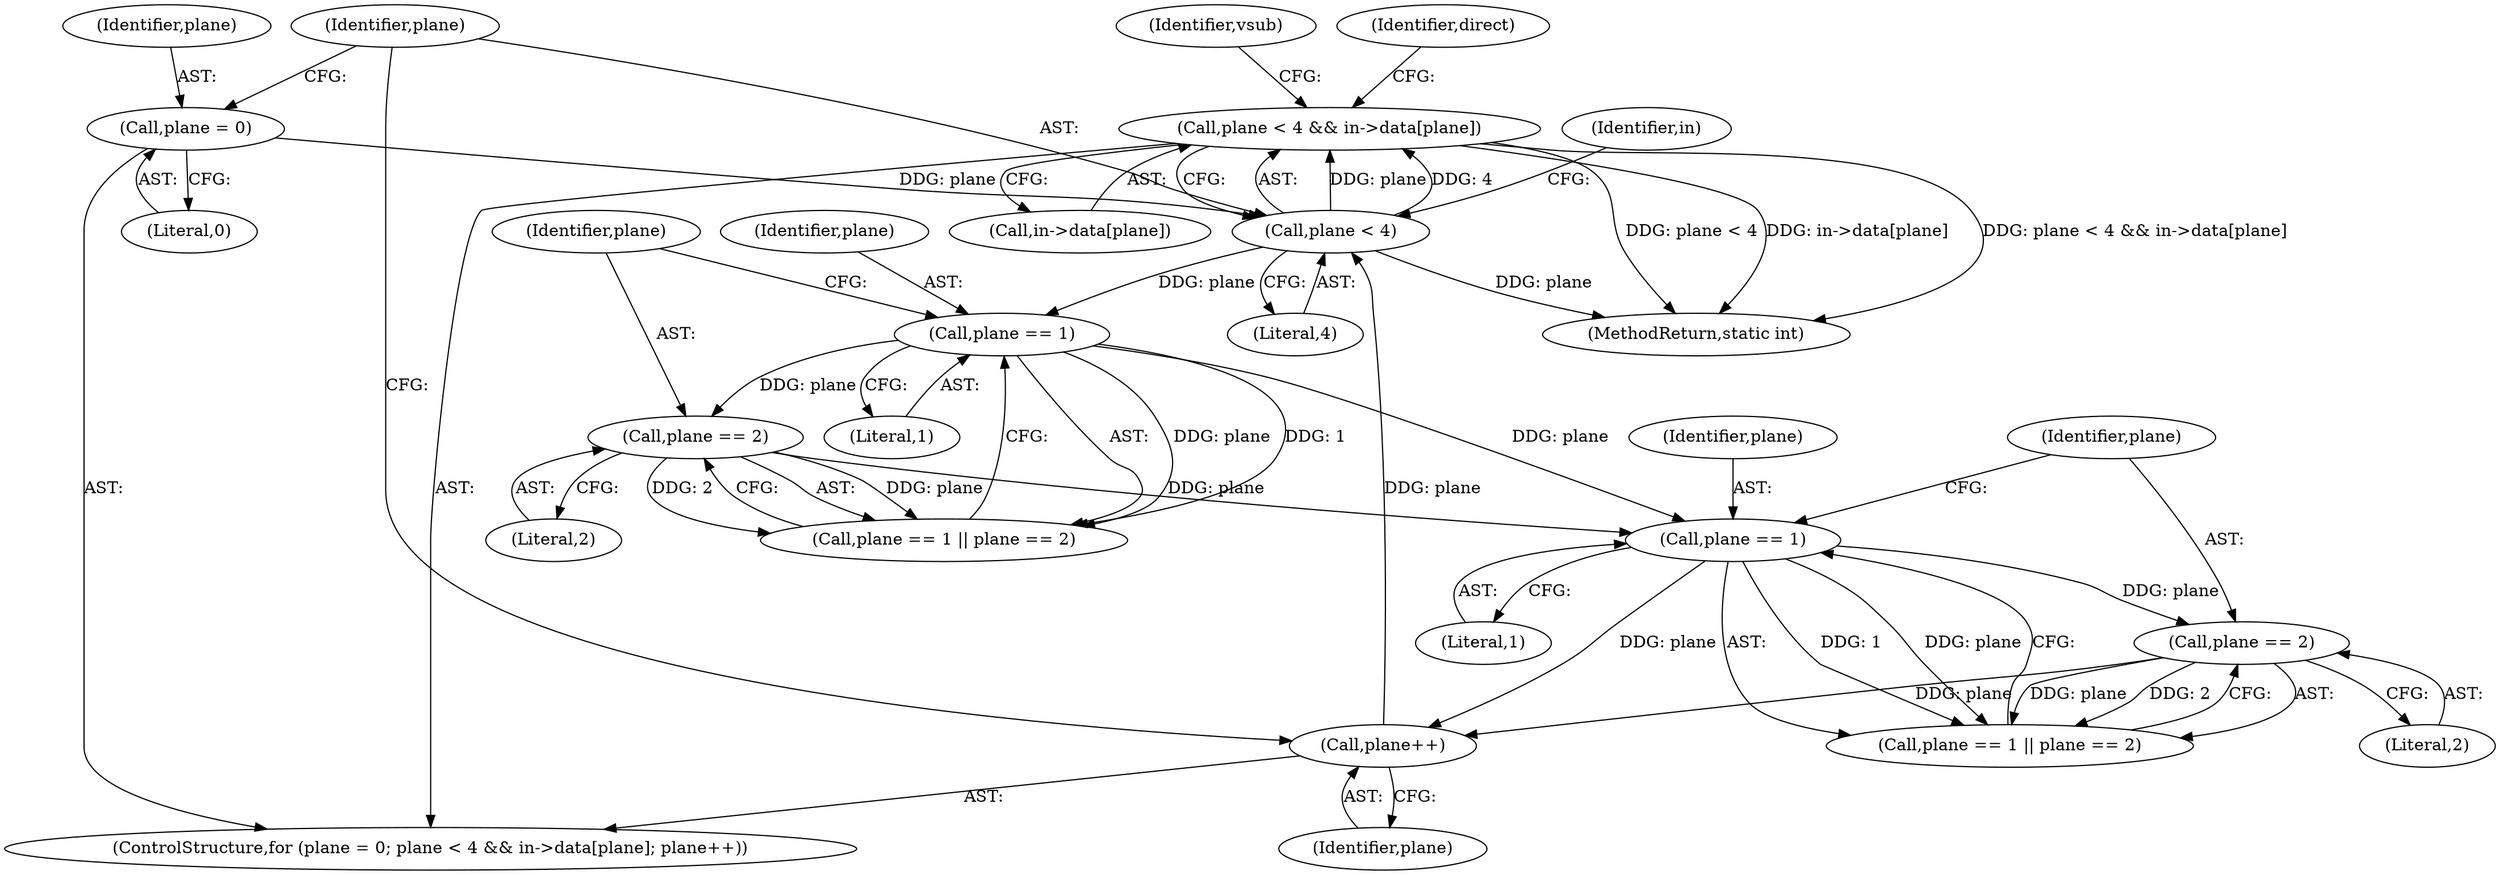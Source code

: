 digraph "0_FFmpeg_e43a0a232dbf6d3c161823c2e07c52e76227a1bc_6@array" {
"1000315" [label="(Call,plane < 4 && in->data[plane])"];
"1000316" [label="(Call,plane < 4)"];
"1000312" [label="(Call,plane = 0)"];
"1000324" [label="(Call,plane++)"];
"1000350" [label="(Call,plane == 2)"];
"1000347" [label="(Call,plane == 1)"];
"1000335" [label="(Call,plane == 2)"];
"1000332" [label="(Call,plane == 1)"];
"1000331" [label="(Call,plane == 1 || plane == 2)"];
"1000347" [label="(Call,plane == 1)"];
"1000335" [label="(Call,plane == 2)"];
"1000439" [label="(Identifier,direct)"];
"1000324" [label="(Call,plane++)"];
"1000337" [label="(Literal,2)"];
"1000351" [label="(Identifier,plane)"];
"1000318" [label="(Literal,4)"];
"1000447" [label="(MethodReturn,static int)"];
"1000311" [label="(ControlStructure,for (plane = 0; plane < 4 && in->data[plane]; plane++))"];
"1000317" [label="(Identifier,plane)"];
"1000319" [label="(Call,in->data[plane])"];
"1000315" [label="(Call,plane < 4 && in->data[plane])"];
"1000336" [label="(Identifier,plane)"];
"1000346" [label="(Call,plane == 1 || plane == 2)"];
"1000325" [label="(Identifier,plane)"];
"1000348" [label="(Identifier,plane)"];
"1000329" [label="(Identifier,vsub)"];
"1000321" [label="(Identifier,in)"];
"1000349" [label="(Literal,1)"];
"1000334" [label="(Literal,1)"];
"1000314" [label="(Literal,0)"];
"1000312" [label="(Call,plane = 0)"];
"1000316" [label="(Call,plane < 4)"];
"1000313" [label="(Identifier,plane)"];
"1000352" [label="(Literal,2)"];
"1000350" [label="(Call,plane == 2)"];
"1000332" [label="(Call,plane == 1)"];
"1000333" [label="(Identifier,plane)"];
"1000315" -> "1000311"  [label="AST: "];
"1000315" -> "1000316"  [label="CFG: "];
"1000315" -> "1000319"  [label="CFG: "];
"1000316" -> "1000315"  [label="AST: "];
"1000319" -> "1000315"  [label="AST: "];
"1000329" -> "1000315"  [label="CFG: "];
"1000439" -> "1000315"  [label="CFG: "];
"1000315" -> "1000447"  [label="DDG: plane < 4 && in->data[plane]"];
"1000315" -> "1000447"  [label="DDG: plane < 4"];
"1000315" -> "1000447"  [label="DDG: in->data[plane]"];
"1000316" -> "1000315"  [label="DDG: plane"];
"1000316" -> "1000315"  [label="DDG: 4"];
"1000316" -> "1000318"  [label="CFG: "];
"1000317" -> "1000316"  [label="AST: "];
"1000318" -> "1000316"  [label="AST: "];
"1000321" -> "1000316"  [label="CFG: "];
"1000316" -> "1000447"  [label="DDG: plane"];
"1000312" -> "1000316"  [label="DDG: plane"];
"1000324" -> "1000316"  [label="DDG: plane"];
"1000316" -> "1000332"  [label="DDG: plane"];
"1000312" -> "1000311"  [label="AST: "];
"1000312" -> "1000314"  [label="CFG: "];
"1000313" -> "1000312"  [label="AST: "];
"1000314" -> "1000312"  [label="AST: "];
"1000317" -> "1000312"  [label="CFG: "];
"1000324" -> "1000311"  [label="AST: "];
"1000324" -> "1000325"  [label="CFG: "];
"1000325" -> "1000324"  [label="AST: "];
"1000317" -> "1000324"  [label="CFG: "];
"1000350" -> "1000324"  [label="DDG: plane"];
"1000347" -> "1000324"  [label="DDG: plane"];
"1000350" -> "1000346"  [label="AST: "];
"1000350" -> "1000352"  [label="CFG: "];
"1000351" -> "1000350"  [label="AST: "];
"1000352" -> "1000350"  [label="AST: "];
"1000346" -> "1000350"  [label="CFG: "];
"1000350" -> "1000346"  [label="DDG: plane"];
"1000350" -> "1000346"  [label="DDG: 2"];
"1000347" -> "1000350"  [label="DDG: plane"];
"1000347" -> "1000346"  [label="AST: "];
"1000347" -> "1000349"  [label="CFG: "];
"1000348" -> "1000347"  [label="AST: "];
"1000349" -> "1000347"  [label="AST: "];
"1000351" -> "1000347"  [label="CFG: "];
"1000346" -> "1000347"  [label="CFG: "];
"1000347" -> "1000346"  [label="DDG: plane"];
"1000347" -> "1000346"  [label="DDG: 1"];
"1000335" -> "1000347"  [label="DDG: plane"];
"1000332" -> "1000347"  [label="DDG: plane"];
"1000335" -> "1000331"  [label="AST: "];
"1000335" -> "1000337"  [label="CFG: "];
"1000336" -> "1000335"  [label="AST: "];
"1000337" -> "1000335"  [label="AST: "];
"1000331" -> "1000335"  [label="CFG: "];
"1000335" -> "1000331"  [label="DDG: plane"];
"1000335" -> "1000331"  [label="DDG: 2"];
"1000332" -> "1000335"  [label="DDG: plane"];
"1000332" -> "1000331"  [label="AST: "];
"1000332" -> "1000334"  [label="CFG: "];
"1000333" -> "1000332"  [label="AST: "];
"1000334" -> "1000332"  [label="AST: "];
"1000336" -> "1000332"  [label="CFG: "];
"1000331" -> "1000332"  [label="CFG: "];
"1000332" -> "1000331"  [label="DDG: plane"];
"1000332" -> "1000331"  [label="DDG: 1"];
}
